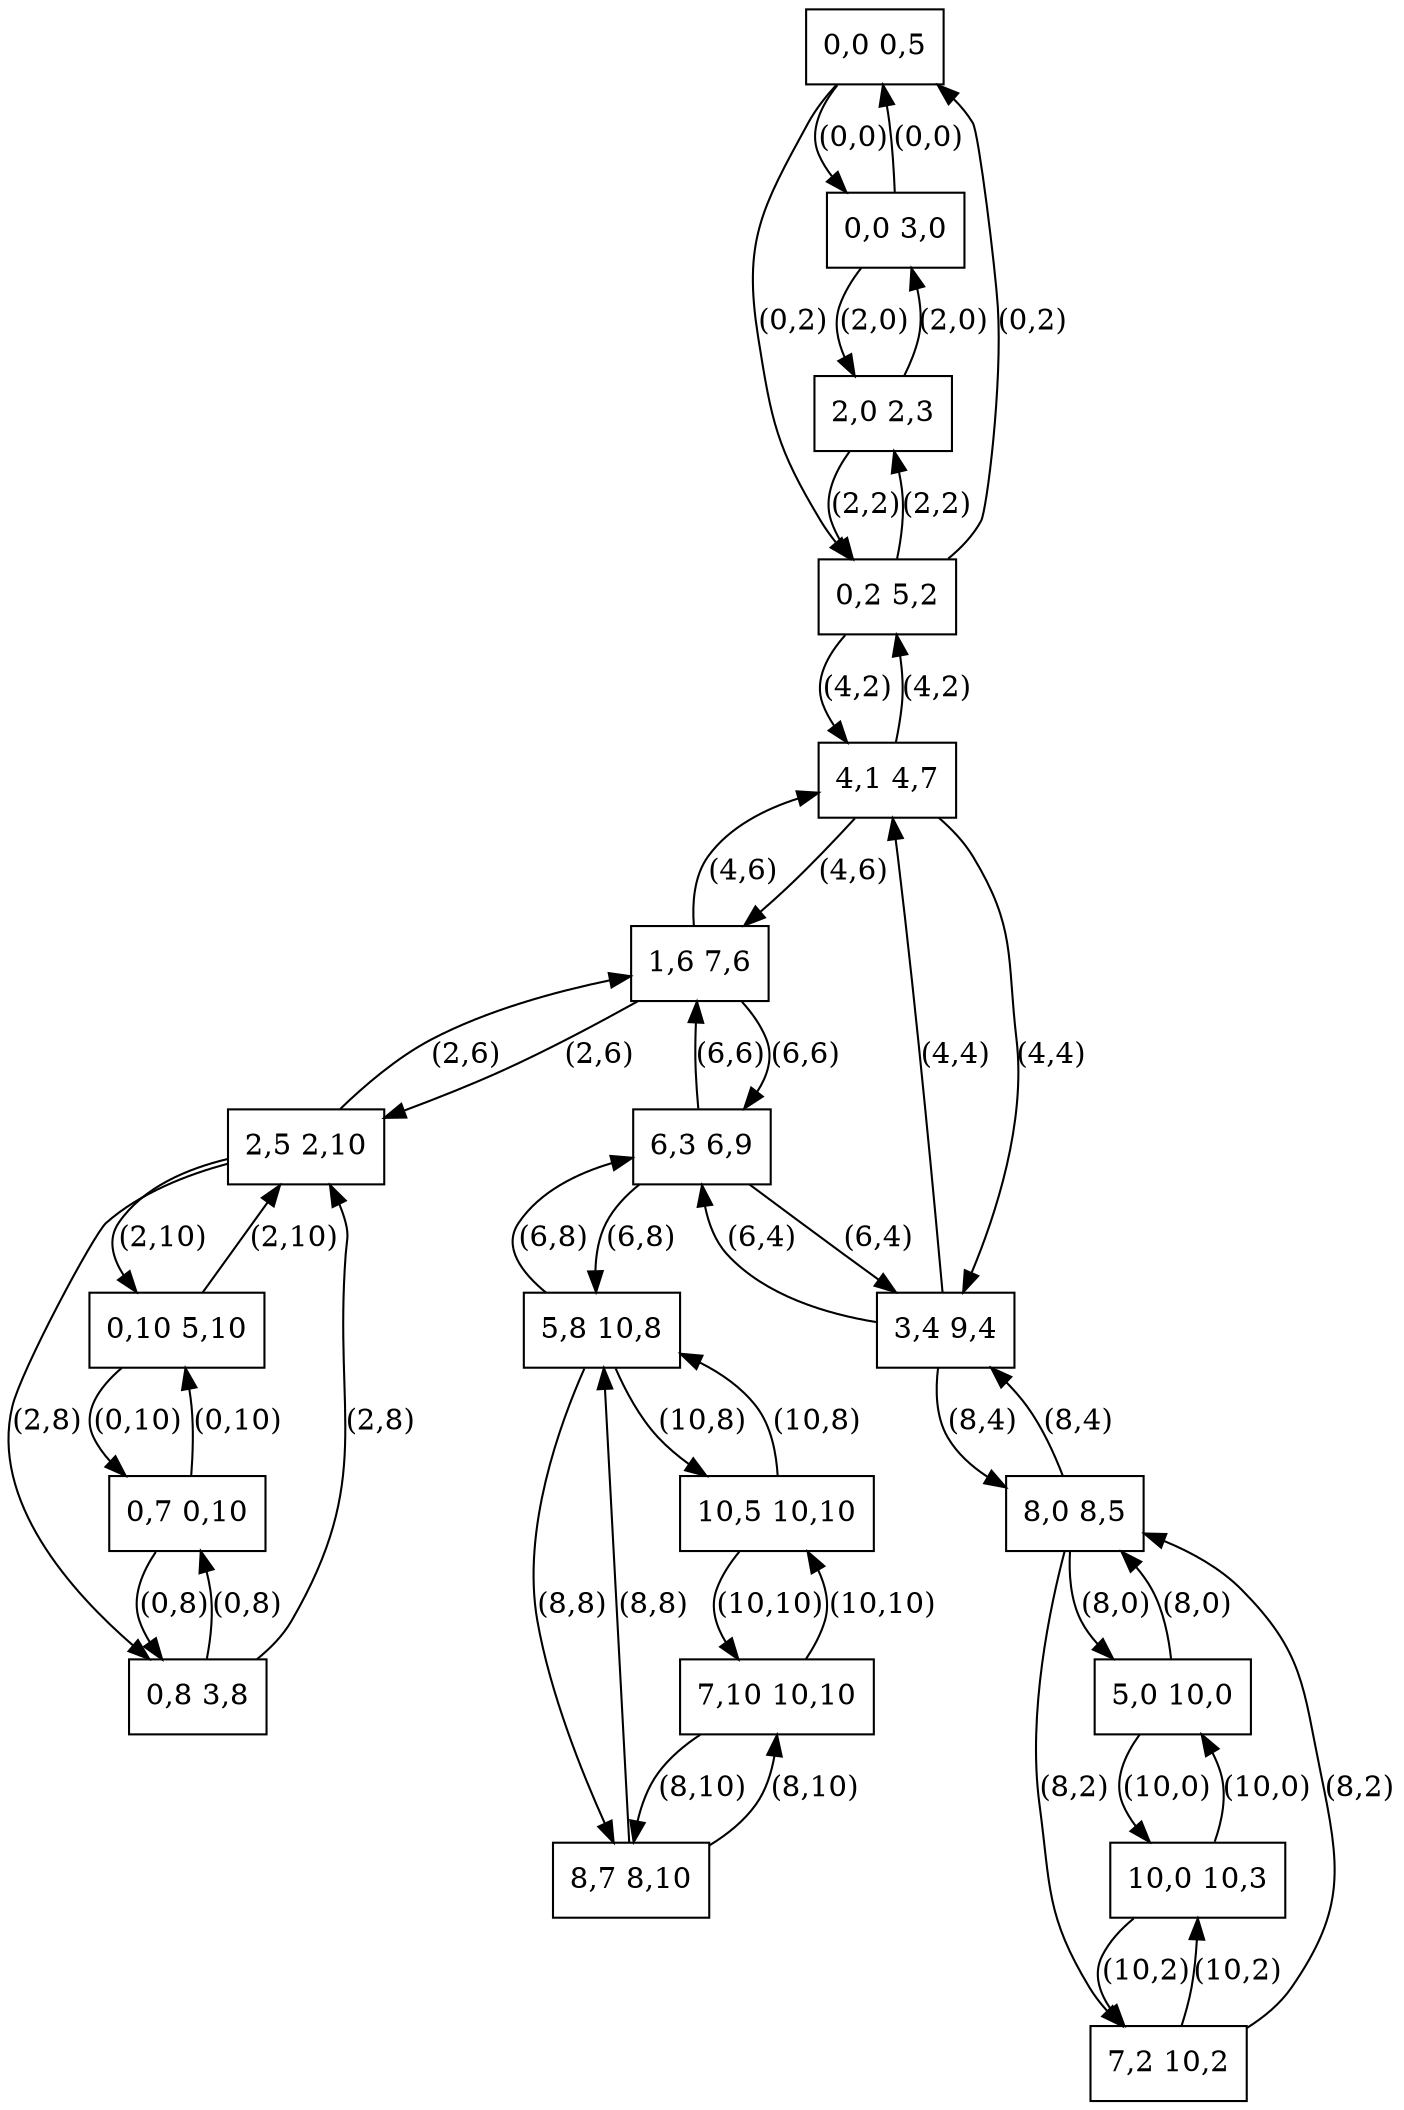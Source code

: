 digraph G {
    node [shape=record];
    slot0 [label="{0,0  0,5}"];
    slot1 [label="{0,7  0,10}"];
    slot2 [label="{2,0  2,3}"];
    slot3 [label="{2,5  2,10}"];
    slot4 [label="{4,1  4,7}"];
    slot5 [label="{6,3  6,9}"];
    slot6 [label="{8,0  8,5}"];
    slot7 [label="{8,7  8,10}"];
    slot8 [label="{10,0  10,3}"];
    slot9 [label="{10,5  10,10}"];
    slot10 [label="{0,0  3,0}"];
    slot11 [label="{5,0  10,0}"];
    slot12 [label="{0,2  5,2}"];
    slot13 [label="{7,2  10,2}"];
    slot14 [label="{3,4  9,4}"];
    slot15 [label="{1,6  7,6}"];
    slot16 [label="{0,8  3,8}"];
    slot17 [label="{5,8  10,8}"];
    slot18 [label="{0,10  5,10}"];
    slot19 [label="{7,10  10,10}"];
    slot0 -> slot10 [label="(0,0)"];
    slot0 -> slot12 [label="(0,2)"];
    slot1 -> slot16 [label="(0,8)"];
    slot1 -> slot18 [label="(0,10)"];
    slot2 -> slot10 [label="(2,0)"];
    slot2 -> slot12 [label="(2,2)"];
    slot3 -> slot15 [label="(2,6)"];
    slot3 -> slot16 [label="(2,8)"];
    slot3 -> slot18 [label="(2,10)"];
    slot4 -> slot12 [label="(4,2)"];
    slot4 -> slot14 [label="(4,4)"];
    slot4 -> slot15 [label="(4,6)"];
    slot5 -> slot14 [label="(6,4)"];
    slot5 -> slot15 [label="(6,6)"];
    slot5 -> slot17 [label="(6,8)"];
    slot6 -> slot11 [label="(8,0)"];
    slot6 -> slot13 [label="(8,2)"];
    slot6 -> slot14 [label="(8,4)"];
    slot7 -> slot17 [label="(8,8)"];
    slot7 -> slot19 [label="(8,10)"];
    slot8 -> slot11 [label="(10,0)"];
    slot8 -> slot13 [label="(10,2)"];
    slot9 -> slot17 [label="(10,8)"];
    slot9 -> slot19 [label="(10,10)"];
    slot10 -> slot0 [label="(0,0)"];
    slot10 -> slot2 [label="(2,0)"];
    slot11 -> slot6 [label="(8,0)"];
    slot11 -> slot8 [label="(10,0)"];
    slot12 -> slot0 [label="(0,2)"];
    slot12 -> slot2 [label="(2,2)"];
    slot12 -> slot4 [label="(4,2)"];
    slot13 -> slot6 [label="(8,2)"];
    slot13 -> slot8 [label="(10,2)"];
    slot14 -> slot4 [label="(4,4)"];
    slot14 -> slot5 [label="(6,4)"];
    slot14 -> slot6 [label="(8,4)"];
    slot15 -> slot3 [label="(2,6)"];
    slot15 -> slot4 [label="(4,6)"];
    slot15 -> slot5 [label="(6,6)"];
    slot16 -> slot1 [label="(0,8)"];
    slot16 -> slot3 [label="(2,8)"];
    slot17 -> slot5 [label="(6,8)"];
    slot17 -> slot7 [label="(8,8)"];
    slot17 -> slot9 [label="(10,8)"];
    slot18 -> slot1 [label="(0,10)"];
    slot18 -> slot3 [label="(2,10)"];
    slot19 -> slot7 [label="(8,10)"];
    slot19 -> slot9 [label="(10,10)"];
}

